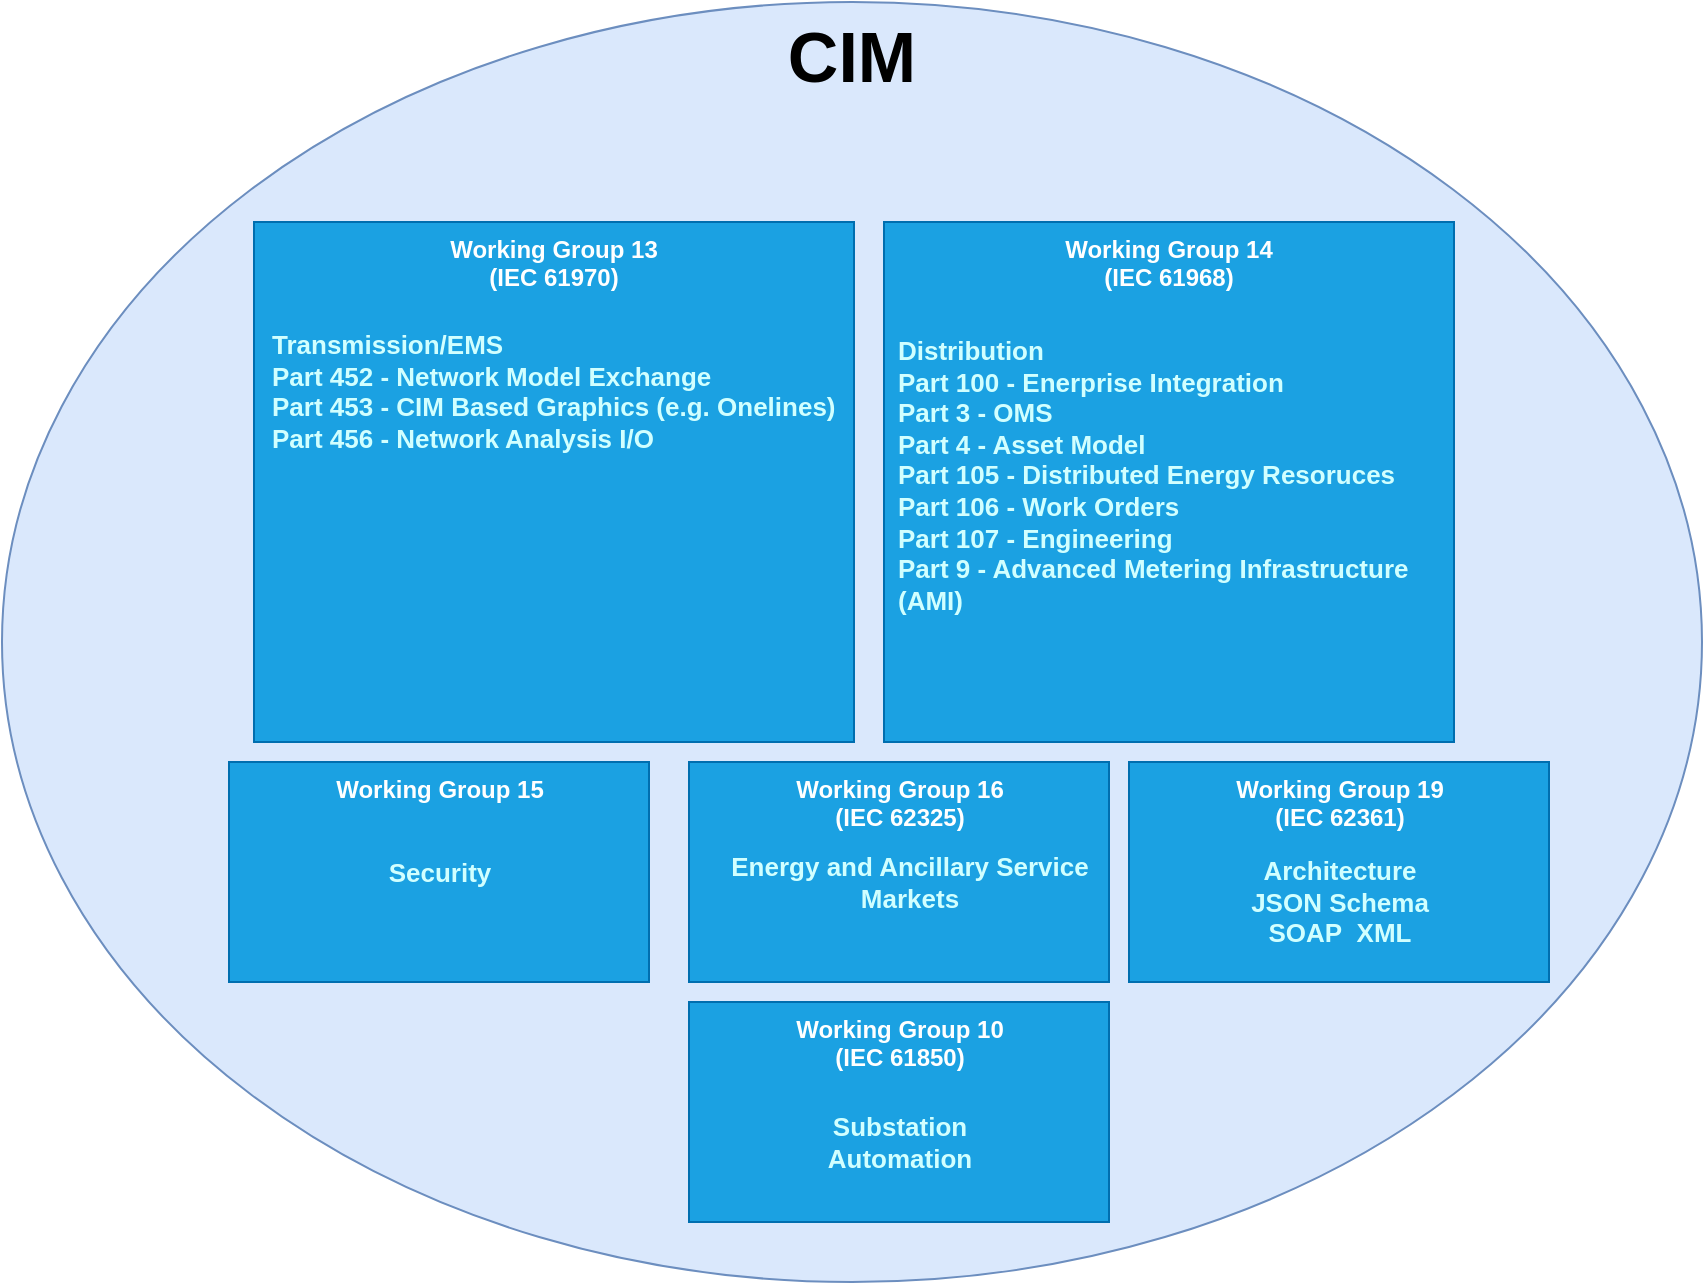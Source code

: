 <mxfile version="21.1.5" type="device">
  <diagram name="Page-1" id="1hCgLnY99KaL-1qN4na2">
    <mxGraphModel dx="2284" dy="707" grid="1" gridSize="10" guides="1" tooltips="1" connect="1" arrows="1" fold="1" page="1" pageScale="1" pageWidth="850" pageHeight="1100" math="0" shadow="0">
      <root>
        <mxCell id="0" />
        <mxCell id="1" parent="0" />
        <mxCell id="ZUr9WKwiXmO9_rTLVlIK-18" value="&lt;b style=&quot;font-size: 35px;&quot;&gt;CIM&lt;/b&gt;" style="ellipse;whiteSpace=wrap;html=1;verticalAlign=top;fillColor=#dae8fc;strokeColor=#6c8ebf;fontSize=35;" vertex="1" parent="1">
          <mxGeometry x="-16" y="50" width="850" height="640" as="geometry" />
        </mxCell>
        <mxCell id="ZUr9WKwiXmO9_rTLVlIK-4" value="Working Group 10&lt;br&gt;(IEC 61850)" style="rounded=0;whiteSpace=wrap;html=1;fillColor=#1ba1e2;fontColor=#ffffff;strokeColor=#006EAF;fontStyle=1;verticalAlign=top;" vertex="1" parent="1">
          <mxGeometry x="327.5" y="550" width="210" height="110" as="geometry" />
        </mxCell>
        <mxCell id="ZUr9WKwiXmO9_rTLVlIK-5" value="Working Group 13&lt;br&gt;(IEC 61970)" style="rounded=0;whiteSpace=wrap;html=1;fillColor=#1ba1e2;fontColor=#ffffff;strokeColor=#006EAF;fontStyle=1;verticalAlign=top;" vertex="1" parent="1">
          <mxGeometry x="110" y="160" width="300" height="260" as="geometry" />
        </mxCell>
        <mxCell id="ZUr9WKwiXmO9_rTLVlIK-6" value="Working Group 14&lt;br&gt;(IEC 61968)" style="rounded=0;whiteSpace=wrap;html=1;fillColor=#1ba1e2;fontColor=#ffffff;strokeColor=#006EAF;fontStyle=1;verticalAlign=top;" vertex="1" parent="1">
          <mxGeometry x="425" y="160" width="285" height="260" as="geometry" />
        </mxCell>
        <mxCell id="ZUr9WKwiXmO9_rTLVlIK-7" value="Working Group 15" style="rounded=0;whiteSpace=wrap;html=1;fillColor=#1ba1e2;fontColor=#ffffff;strokeColor=#006EAF;fontStyle=1;verticalAlign=top;" vertex="1" parent="1">
          <mxGeometry x="97.5" y="430" width="210" height="110" as="geometry" />
        </mxCell>
        <mxCell id="ZUr9WKwiXmO9_rTLVlIK-8" value="Working Group 16&lt;br&gt;(IEC 62325)" style="rounded=0;whiteSpace=wrap;html=1;fillColor=#1ba1e2;fontColor=#ffffff;strokeColor=#006EAF;fontStyle=1;verticalAlign=top;" vertex="1" parent="1">
          <mxGeometry x="327.5" y="430" width="210" height="110" as="geometry" />
        </mxCell>
        <mxCell id="ZUr9WKwiXmO9_rTLVlIK-9" value="Working Group 19&lt;br&gt;(IEC 62361)" style="rounded=0;whiteSpace=wrap;html=1;fillColor=#1ba1e2;fontColor=#ffffff;strokeColor=#006EAF;fontStyle=1;verticalAlign=top;" vertex="1" parent="1">
          <mxGeometry x="547.5" y="430" width="210" height="110" as="geometry" />
        </mxCell>
        <mxCell id="ZUr9WKwiXmO9_rTLVlIK-10" value="Security" style="text;html=1;strokeColor=none;fillColor=none;align=center;verticalAlign=middle;whiteSpace=wrap;rounded=0;fontStyle=1;fontColor=#d1ffff;fontSize=13;" vertex="1" parent="1">
          <mxGeometry x="172.5" y="470" width="60" height="30" as="geometry" />
        </mxCell>
        <mxCell id="ZUr9WKwiXmO9_rTLVlIK-12" value="Substation Automation" style="text;html=1;strokeColor=none;fillColor=none;align=center;verticalAlign=middle;whiteSpace=wrap;rounded=0;fontStyle=1;fontColor=#d1ffff;fontSize=13;" vertex="1" parent="1">
          <mxGeometry x="387.5" y="600" width="90" height="40" as="geometry" />
        </mxCell>
        <mxCell id="ZUr9WKwiXmO9_rTLVlIK-13" value="Distribution&lt;br&gt;Part 100 - Enerprise Integration&lt;br&gt;Part 3 - OMS&lt;br&gt;Part 4 - Asset Model&lt;br&gt;Part 105 - Distributed Energy Resoruces&lt;br&gt;Part 106 - Work Orders&lt;br&gt;Part 107 - Engineering&lt;br&gt;Part 9 - Advanced Metering Infrastructure (AMI)" style="text;html=1;strokeColor=none;fillColor=none;align=left;verticalAlign=top;whiteSpace=wrap;rounded=0;fontStyle=1;fontColor=#d1ffff;fontSize=13;" vertex="1" parent="1">
          <mxGeometry x="430" y="210" width="287.5" height="210" as="geometry" />
        </mxCell>
        <mxCell id="ZUr9WKwiXmO9_rTLVlIK-14" value="Transmission/EMS&lt;br&gt;Part 452 - Network Model Exchange&lt;br&gt;Part 453 - CIM Based Graphics (e.g. Onelines)&lt;br&gt;Part 456 - Network Analysis I/O" style="text;html=1;strokeColor=none;fillColor=none;align=left;verticalAlign=top;whiteSpace=wrap;rounded=0;fontStyle=1;fontColor=#d1ffff;fontSize=13;" vertex="1" parent="1">
          <mxGeometry x="116.5" y="207" width="285" height="200" as="geometry" />
        </mxCell>
        <mxCell id="ZUr9WKwiXmO9_rTLVlIK-15" value="Energy and Ancillary Service Markets" style="text;html=1;strokeColor=none;fillColor=none;align=center;verticalAlign=middle;whiteSpace=wrap;rounded=0;fontStyle=1;fontColor=#d1ffff;fontSize=13;" vertex="1" parent="1">
          <mxGeometry x="327.5" y="460" width="220" height="60" as="geometry" />
        </mxCell>
        <mxCell id="ZUr9WKwiXmO9_rTLVlIK-16" value="Architecture&lt;br&gt;JSON Schema&lt;br&gt;SOAP&amp;nbsp; XML" style="text;html=1;strokeColor=none;fillColor=none;align=center;verticalAlign=middle;whiteSpace=wrap;rounded=0;fontStyle=1;fontColor=#d1ffff;fontSize=13;" vertex="1" parent="1">
          <mxGeometry x="542.5" y="470" width="220" height="60" as="geometry" />
        </mxCell>
      </root>
    </mxGraphModel>
  </diagram>
</mxfile>
